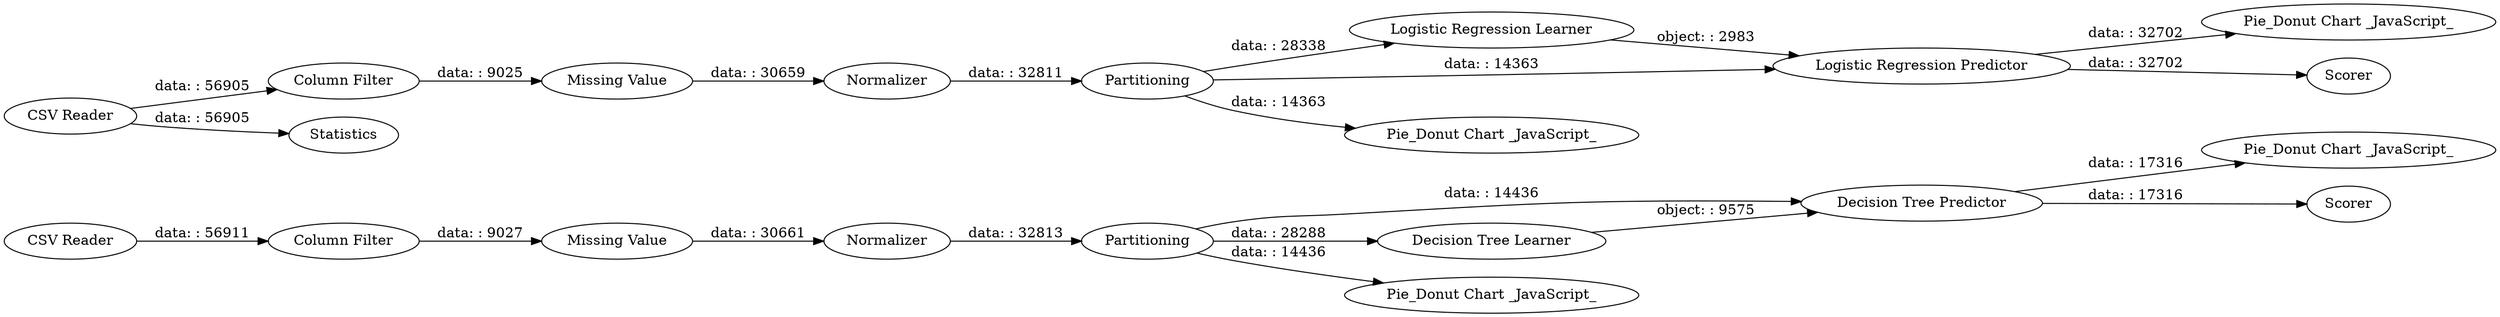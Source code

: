 digraph {
	"3170644476829779010_15" [label=Partitioning]
	"3170644476829779010_20" [label="Pie_Donut Chart _JavaScript_"]
	"3170644476829779010_6" [label="Logistic Regression Learner"]
	"3170644476829779010_17" [label="Decision Tree Predictor"]
	"3170644476829779010_1" [label="CSV Reader"]
	"3170644476829779010_13" [label="Missing Value"]
	"3170644476829779010_9" [label="Pie_Donut Chart _JavaScript_"]
	"3170644476829779010_16" [label="Decision Tree Learner"]
	"3170644476829779010_2" [label="Column Filter"]
	"3170644476829779010_7" [label="Logistic Regression Predictor"]
	"3170644476829779010_19" [label="Pie_Donut Chart _JavaScript_"]
	"3170644476829779010_4" [label=Normalizer]
	"3170644476829779010_21" [label=Statistics]
	"3170644476829779010_18" [label=Scorer]
	"3170644476829779010_3" [label="Missing Value"]
	"3170644476829779010_10" [label="Pie_Donut Chart _JavaScript_"]
	"3170644476829779010_12" [label="Column Filter"]
	"3170644476829779010_5" [label=Partitioning]
	"3170644476829779010_14" [label=Normalizer]
	"3170644476829779010_8" [label=Scorer]
	"3170644476829779010_11" [label="CSV Reader"]
	"3170644476829779010_17" -> "3170644476829779010_20" [label="data: : 17316"]
	"3170644476829779010_5" -> "3170644476829779010_10" [label="data: : 14363"]
	"3170644476829779010_12" -> "3170644476829779010_13" [label="data: : 9027"]
	"3170644476829779010_7" -> "3170644476829779010_8" [label="data: : 32702"]
	"3170644476829779010_14" -> "3170644476829779010_15" [label="data: : 32813"]
	"3170644476829779010_4" -> "3170644476829779010_5" [label="data: : 32811"]
	"3170644476829779010_5" -> "3170644476829779010_7" [label="data: : 14363"]
	"3170644476829779010_16" -> "3170644476829779010_17" [label="object: : 9575"]
	"3170644476829779010_5" -> "3170644476829779010_6" [label="data: : 28338"]
	"3170644476829779010_15" -> "3170644476829779010_16" [label="data: : 28288"]
	"3170644476829779010_1" -> "3170644476829779010_21" [label="data: : 56905"]
	"3170644476829779010_6" -> "3170644476829779010_7" [label="object: : 2983"]
	"3170644476829779010_7" -> "3170644476829779010_9" [label="data: : 32702"]
	"3170644476829779010_2" -> "3170644476829779010_3" [label="data: : 9025"]
	"3170644476829779010_1" -> "3170644476829779010_2" [label="data: : 56905"]
	"3170644476829779010_13" -> "3170644476829779010_14" [label="data: : 30661"]
	"3170644476829779010_15" -> "3170644476829779010_19" [label="data: : 14436"]
	"3170644476829779010_11" -> "3170644476829779010_12" [label="data: : 56911"]
	"3170644476829779010_17" -> "3170644476829779010_18" [label="data: : 17316"]
	"3170644476829779010_15" -> "3170644476829779010_17" [label="data: : 14436"]
	"3170644476829779010_3" -> "3170644476829779010_4" [label="data: : 30659"]
	rankdir=LR
}
